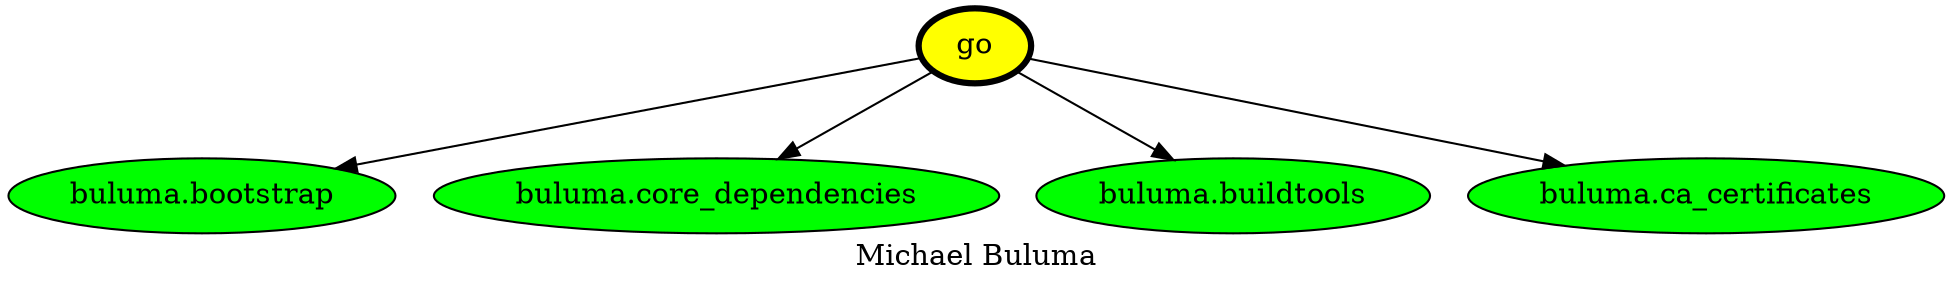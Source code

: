 digraph PhiloDilemma {
  label = "Michael Buluma" ;
  overlap=false
  {
    "go" [fillcolor=yellow style=filled penwidth=3]
    "buluma.bootstrap" [fillcolor=green style=filled]
    "buluma.core_dependencies" [fillcolor=green style=filled]
    "buluma.buildtools" [fillcolor=green style=filled]
    "buluma.ca_certificates" [fillcolor=green style=filled]
  }
  "go" -> "buluma.bootstrap"
  "go" -> "buluma.core_dependencies"
  "go" -> "buluma.buildtools"
  "go" -> "buluma.ca_certificates"
}

